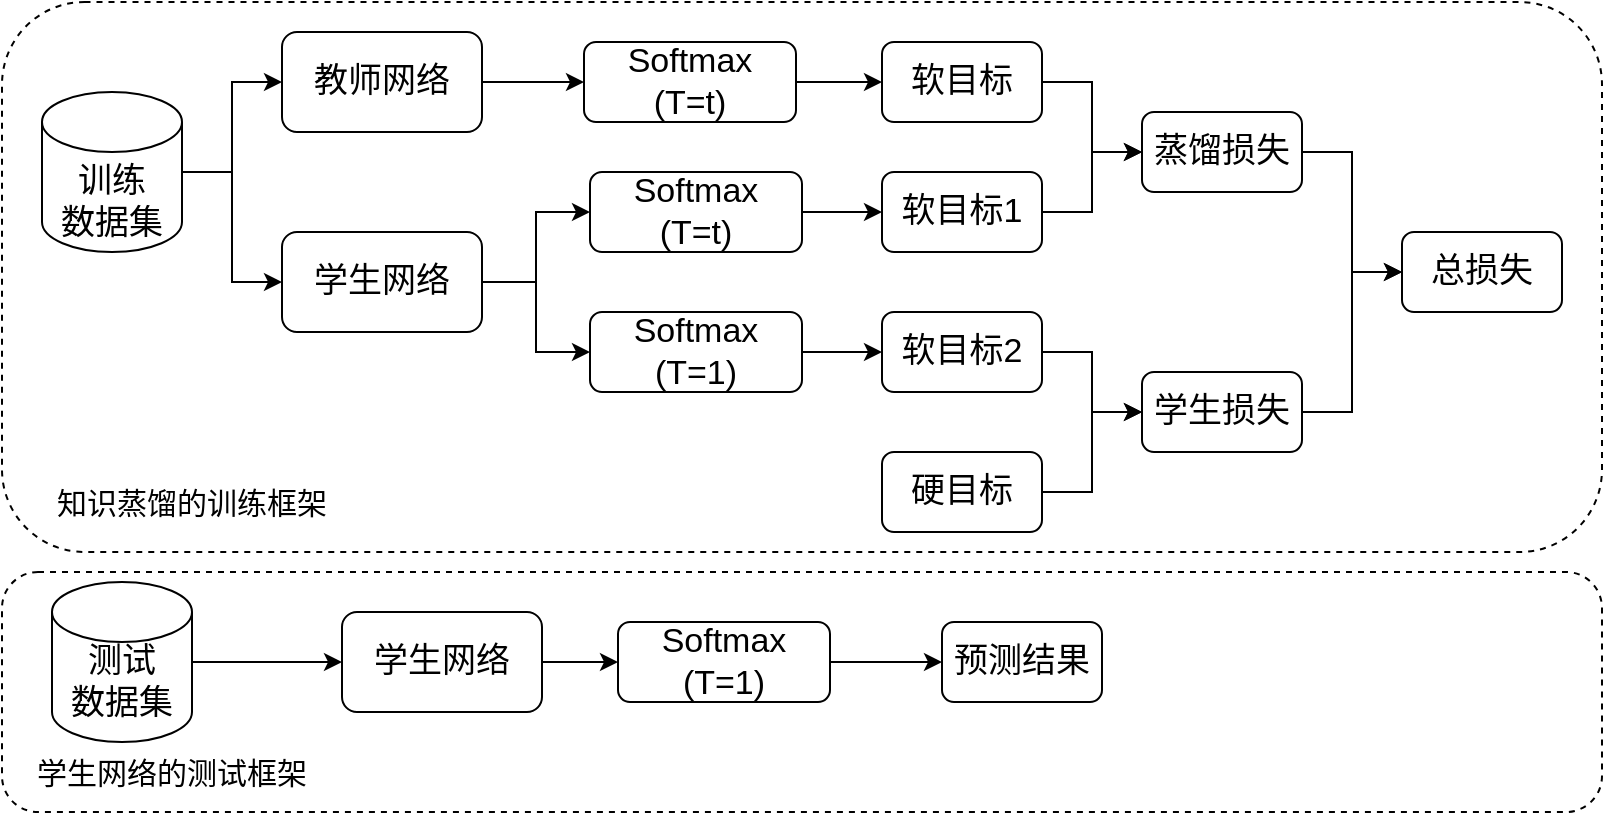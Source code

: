 <mxfile version="24.0.1" type="github">
  <diagram name="第 1 页" id="JV5PM4zSFdWLgqJ2-_8I">
    <mxGraphModel dx="1000" dy="639" grid="1" gridSize="10" guides="1" tooltips="1" connect="1" arrows="1" fold="1" page="1" pageScale="1" pageWidth="827" pageHeight="1169" math="0" shadow="0">
      <root>
        <mxCell id="0" />
        <mxCell id="1" parent="0" />
        <mxCell id="Ku2SLuR-UrPazNIIb31m-10" value="" style="rounded=1;whiteSpace=wrap;html=1;dashed=1;" vertex="1" parent="1">
          <mxGeometry y="310" width="800" height="120" as="geometry" />
        </mxCell>
        <mxCell id="Ku2SLuR-UrPazNIIb31m-9" value="" style="rounded=1;whiteSpace=wrap;html=1;dashed=1;" vertex="1" parent="1">
          <mxGeometry y="25" width="800" height="275" as="geometry" />
        </mxCell>
        <mxCell id="Fv9BBJDTee_eZu_EgSb--40" style="edgeStyle=orthogonalEdgeStyle;rounded=0;orthogonalLoop=1;jettySize=auto;html=1;exitX=1;exitY=0.5;exitDx=0;exitDy=0;exitPerimeter=0;entryX=0;entryY=0.5;entryDx=0;entryDy=0;" parent="1" source="Fv9BBJDTee_eZu_EgSb--42" target="Fv9BBJDTee_eZu_EgSb--45" edge="1">
          <mxGeometry relative="1" as="geometry" />
        </mxCell>
        <mxCell id="Fv9BBJDTee_eZu_EgSb--41" style="edgeStyle=orthogonalEdgeStyle;rounded=0;orthogonalLoop=1;jettySize=auto;html=1;entryX=0;entryY=0.5;entryDx=0;entryDy=0;" parent="1" source="Fv9BBJDTee_eZu_EgSb--42" target="Fv9BBJDTee_eZu_EgSb--48" edge="1">
          <mxGeometry relative="1" as="geometry" />
        </mxCell>
        <mxCell id="Fv9BBJDTee_eZu_EgSb--42" value="" style="shape=cylinder3;whiteSpace=wrap;html=1;boundedLbl=1;backgroundOutline=1;size=15;" parent="1" vertex="1">
          <mxGeometry x="20" y="70" width="70" height="80" as="geometry" />
        </mxCell>
        <mxCell id="Fv9BBJDTee_eZu_EgSb--43" value="&lt;font style=&quot;font-size: 17px;&quot;&gt;训练&lt;br&gt;数据集&lt;/font&gt;" style="text;html=1;align=center;verticalAlign=middle;whiteSpace=wrap;rounded=0;" parent="1" vertex="1">
          <mxGeometry x="25" y="110" width="60" height="30" as="geometry" />
        </mxCell>
        <mxCell id="Fv9BBJDTee_eZu_EgSb--44" style="edgeStyle=orthogonalEdgeStyle;rounded=0;orthogonalLoop=1;jettySize=auto;html=1;exitX=1;exitY=0.5;exitDx=0;exitDy=0;entryX=0;entryY=0.5;entryDx=0;entryDy=0;" parent="1" source="Fv9BBJDTee_eZu_EgSb--45" target="Fv9BBJDTee_eZu_EgSb--52" edge="1">
          <mxGeometry relative="1" as="geometry" />
        </mxCell>
        <mxCell id="Fv9BBJDTee_eZu_EgSb--45" value="&lt;font style=&quot;font-size: 17px;&quot;&gt;教师网络&lt;/font&gt;" style="rounded=1;whiteSpace=wrap;html=1;" parent="1" vertex="1">
          <mxGeometry x="140" y="40" width="100" height="50" as="geometry" />
        </mxCell>
        <mxCell id="Fv9BBJDTee_eZu_EgSb--46" style="edgeStyle=orthogonalEdgeStyle;rounded=0;orthogonalLoop=1;jettySize=auto;html=1;exitX=1;exitY=0.5;exitDx=0;exitDy=0;entryX=0;entryY=0.5;entryDx=0;entryDy=0;" parent="1" source="Fv9BBJDTee_eZu_EgSb--48" target="Fv9BBJDTee_eZu_EgSb--50" edge="1">
          <mxGeometry relative="1" as="geometry" />
        </mxCell>
        <mxCell id="Fv9BBJDTee_eZu_EgSb--47" style="edgeStyle=orthogonalEdgeStyle;rounded=0;orthogonalLoop=1;jettySize=auto;html=1;exitX=1;exitY=0.5;exitDx=0;exitDy=0;entryX=0;entryY=0.5;entryDx=0;entryDy=0;" parent="1" source="Fv9BBJDTee_eZu_EgSb--48" target="Fv9BBJDTee_eZu_EgSb--54" edge="1">
          <mxGeometry relative="1" as="geometry" />
        </mxCell>
        <mxCell id="Fv9BBJDTee_eZu_EgSb--48" value="&lt;font style=&quot;font-size: 17px;&quot;&gt;学生网络&lt;/font&gt;" style="rounded=1;whiteSpace=wrap;html=1;" parent="1" vertex="1">
          <mxGeometry x="140" y="140" width="100" height="50" as="geometry" />
        </mxCell>
        <mxCell id="Fv9BBJDTee_eZu_EgSb--49" style="edgeStyle=orthogonalEdgeStyle;rounded=0;orthogonalLoop=1;jettySize=auto;html=1;exitX=1;exitY=0.5;exitDx=0;exitDy=0;" parent="1" source="Fv9BBJDTee_eZu_EgSb--50" target="Fv9BBJDTee_eZu_EgSb--58" edge="1">
          <mxGeometry relative="1" as="geometry" />
        </mxCell>
        <mxCell id="Fv9BBJDTee_eZu_EgSb--50" value="&lt;font style=&quot;font-size: 17px;&quot;&gt;Softmax&lt;br&gt;(T=t)&lt;/font&gt;" style="rounded=1;whiteSpace=wrap;html=1;" parent="1" vertex="1">
          <mxGeometry x="294" y="110" width="106" height="40" as="geometry" />
        </mxCell>
        <mxCell id="Fv9BBJDTee_eZu_EgSb--51" style="edgeStyle=orthogonalEdgeStyle;rounded=0;orthogonalLoop=1;jettySize=auto;html=1;exitX=1;exitY=0.5;exitDx=0;exitDy=0;entryX=0;entryY=0.5;entryDx=0;entryDy=0;" parent="1" source="Fv9BBJDTee_eZu_EgSb--52" target="Fv9BBJDTee_eZu_EgSb--56" edge="1">
          <mxGeometry relative="1" as="geometry" />
        </mxCell>
        <mxCell id="Fv9BBJDTee_eZu_EgSb--52" value="&lt;font style=&quot;font-size: 17px;&quot;&gt;Softmax&lt;br&gt;(T=t)&lt;/font&gt;" style="rounded=1;whiteSpace=wrap;html=1;" parent="1" vertex="1">
          <mxGeometry x="291" y="45" width="106" height="40" as="geometry" />
        </mxCell>
        <mxCell id="Fv9BBJDTee_eZu_EgSb--53" style="edgeStyle=orthogonalEdgeStyle;rounded=0;orthogonalLoop=1;jettySize=auto;html=1;exitX=1;exitY=0.5;exitDx=0;exitDy=0;" parent="1" source="Fv9BBJDTee_eZu_EgSb--54" target="Fv9BBJDTee_eZu_EgSb--60" edge="1">
          <mxGeometry relative="1" as="geometry" />
        </mxCell>
        <mxCell id="Fv9BBJDTee_eZu_EgSb--54" value="&lt;font style=&quot;font-size: 17px;&quot;&gt;Softmax&lt;br&gt;(T=1)&lt;/font&gt;" style="rounded=1;whiteSpace=wrap;html=1;" parent="1" vertex="1">
          <mxGeometry x="294" y="180" width="106" height="40" as="geometry" />
        </mxCell>
        <mxCell id="Fv9BBJDTee_eZu_EgSb--55" style="edgeStyle=orthogonalEdgeStyle;rounded=0;orthogonalLoop=1;jettySize=auto;html=1;exitX=1;exitY=0.5;exitDx=0;exitDy=0;" parent="1" source="Fv9BBJDTee_eZu_EgSb--56" target="Fv9BBJDTee_eZu_EgSb--64" edge="1">
          <mxGeometry relative="1" as="geometry" />
        </mxCell>
        <mxCell id="Fv9BBJDTee_eZu_EgSb--56" value="&lt;span style=&quot;font-size: 17px;&quot;&gt;软目标&lt;/span&gt;" style="rounded=1;whiteSpace=wrap;html=1;" parent="1" vertex="1">
          <mxGeometry x="440" y="45" width="80" height="40" as="geometry" />
        </mxCell>
        <mxCell id="Fv9BBJDTee_eZu_EgSb--57" style="edgeStyle=orthogonalEdgeStyle;rounded=0;orthogonalLoop=1;jettySize=auto;html=1;entryX=0;entryY=0.5;entryDx=0;entryDy=0;" parent="1" source="Fv9BBJDTee_eZu_EgSb--58" target="Fv9BBJDTee_eZu_EgSb--64" edge="1">
          <mxGeometry relative="1" as="geometry" />
        </mxCell>
        <mxCell id="Fv9BBJDTee_eZu_EgSb--58" value="&lt;span style=&quot;font-size: 17px;&quot;&gt;软目标1&lt;/span&gt;" style="rounded=1;whiteSpace=wrap;html=1;" parent="1" vertex="1">
          <mxGeometry x="440" y="110" width="80" height="40" as="geometry" />
        </mxCell>
        <mxCell id="Fv9BBJDTee_eZu_EgSb--59" style="edgeStyle=orthogonalEdgeStyle;rounded=0;orthogonalLoop=1;jettySize=auto;html=1;" parent="1" source="Fv9BBJDTee_eZu_EgSb--60" target="Fv9BBJDTee_eZu_EgSb--66" edge="1">
          <mxGeometry relative="1" as="geometry" />
        </mxCell>
        <mxCell id="Fv9BBJDTee_eZu_EgSb--60" value="&lt;span style=&quot;font-size: 17px;&quot;&gt;软目标2&lt;/span&gt;" style="rounded=1;whiteSpace=wrap;html=1;" parent="1" vertex="1">
          <mxGeometry x="440" y="180" width="80" height="40" as="geometry" />
        </mxCell>
        <mxCell id="Fv9BBJDTee_eZu_EgSb--61" style="edgeStyle=orthogonalEdgeStyle;rounded=0;orthogonalLoop=1;jettySize=auto;html=1;exitX=1;exitY=0.5;exitDx=0;exitDy=0;entryX=0;entryY=0.5;entryDx=0;entryDy=0;" parent="1" source="Fv9BBJDTee_eZu_EgSb--62" target="Fv9BBJDTee_eZu_EgSb--66" edge="1">
          <mxGeometry relative="1" as="geometry" />
        </mxCell>
        <mxCell id="Fv9BBJDTee_eZu_EgSb--62" value="&lt;span style=&quot;font-size: 17px;&quot;&gt;硬目标&lt;/span&gt;" style="rounded=1;whiteSpace=wrap;html=1;" parent="1" vertex="1">
          <mxGeometry x="440" y="250" width="80" height="40" as="geometry" />
        </mxCell>
        <mxCell id="Fv9BBJDTee_eZu_EgSb--63" style="edgeStyle=orthogonalEdgeStyle;rounded=0;orthogonalLoop=1;jettySize=auto;html=1;exitX=1;exitY=0.5;exitDx=0;exitDy=0;entryX=0;entryY=0.5;entryDx=0;entryDy=0;" parent="1" source="Fv9BBJDTee_eZu_EgSb--64" target="Fv9BBJDTee_eZu_EgSb--67" edge="1">
          <mxGeometry relative="1" as="geometry" />
        </mxCell>
        <mxCell id="Fv9BBJDTee_eZu_EgSb--64" value="&lt;span style=&quot;font-size: 17px;&quot;&gt;蒸馏损失&lt;/span&gt;" style="rounded=1;whiteSpace=wrap;html=1;" parent="1" vertex="1">
          <mxGeometry x="570" y="80" width="80" height="40" as="geometry" />
        </mxCell>
        <mxCell id="Fv9BBJDTee_eZu_EgSb--65" style="edgeStyle=orthogonalEdgeStyle;rounded=0;orthogonalLoop=1;jettySize=auto;html=1;exitX=1;exitY=0.5;exitDx=0;exitDy=0;entryX=0;entryY=0.5;entryDx=0;entryDy=0;" parent="1" source="Fv9BBJDTee_eZu_EgSb--66" target="Fv9BBJDTee_eZu_EgSb--67" edge="1">
          <mxGeometry relative="1" as="geometry" />
        </mxCell>
        <mxCell id="Fv9BBJDTee_eZu_EgSb--66" value="&lt;span style=&quot;font-size: 17px;&quot;&gt;学生损失&lt;/span&gt;" style="rounded=1;whiteSpace=wrap;html=1;" parent="1" vertex="1">
          <mxGeometry x="570" y="210" width="80" height="40" as="geometry" />
        </mxCell>
        <mxCell id="Fv9BBJDTee_eZu_EgSb--67" value="&lt;span style=&quot;font-size: 17px;&quot;&gt;总损失&lt;/span&gt;" style="rounded=1;whiteSpace=wrap;html=1;" parent="1" vertex="1">
          <mxGeometry x="700" y="140" width="80" height="40" as="geometry" />
        </mxCell>
        <mxCell id="Ku2SLuR-UrPazNIIb31m-6" style="edgeStyle=orthogonalEdgeStyle;rounded=0;orthogonalLoop=1;jettySize=auto;html=1;exitX=1;exitY=0.5;exitDx=0;exitDy=0;exitPerimeter=0;entryX=0;entryY=0.5;entryDx=0;entryDy=0;" edge="1" parent="1" source="Ku2SLuR-UrPazNIIb31m-1" target="Ku2SLuR-UrPazNIIb31m-3">
          <mxGeometry relative="1" as="geometry" />
        </mxCell>
        <mxCell id="Ku2SLuR-UrPazNIIb31m-1" value="" style="shape=cylinder3;whiteSpace=wrap;html=1;boundedLbl=1;backgroundOutline=1;size=15;" vertex="1" parent="1">
          <mxGeometry x="25" y="315" width="70" height="80" as="geometry" />
        </mxCell>
        <mxCell id="Ku2SLuR-UrPazNIIb31m-2" value="&lt;font style=&quot;font-size: 17px;&quot;&gt;测试&lt;br&gt;数据集&lt;/font&gt;" style="text;html=1;align=center;verticalAlign=middle;whiteSpace=wrap;rounded=0;" vertex="1" parent="1">
          <mxGeometry x="30" y="350" width="60" height="30" as="geometry" />
        </mxCell>
        <mxCell id="Ku2SLuR-UrPazNIIb31m-7" style="edgeStyle=orthogonalEdgeStyle;rounded=0;orthogonalLoop=1;jettySize=auto;html=1;exitX=1;exitY=0.5;exitDx=0;exitDy=0;" edge="1" parent="1" source="Ku2SLuR-UrPazNIIb31m-3" target="Ku2SLuR-UrPazNIIb31m-4">
          <mxGeometry relative="1" as="geometry" />
        </mxCell>
        <mxCell id="Ku2SLuR-UrPazNIIb31m-3" value="&lt;font style=&quot;font-size: 17px;&quot;&gt;学生网络&lt;/font&gt;" style="rounded=1;whiteSpace=wrap;html=1;" vertex="1" parent="1">
          <mxGeometry x="170" y="330" width="100" height="50" as="geometry" />
        </mxCell>
        <mxCell id="Ku2SLuR-UrPazNIIb31m-8" style="edgeStyle=orthogonalEdgeStyle;rounded=0;orthogonalLoop=1;jettySize=auto;html=1;exitX=1;exitY=0.5;exitDx=0;exitDy=0;" edge="1" parent="1" source="Ku2SLuR-UrPazNIIb31m-4" target="Ku2SLuR-UrPazNIIb31m-5">
          <mxGeometry relative="1" as="geometry" />
        </mxCell>
        <mxCell id="Ku2SLuR-UrPazNIIb31m-4" value="&lt;font style=&quot;font-size: 17px;&quot;&gt;Softmax&lt;br&gt;(T=1)&lt;/font&gt;" style="rounded=1;whiteSpace=wrap;html=1;" vertex="1" parent="1">
          <mxGeometry x="308" y="335" width="106" height="40" as="geometry" />
        </mxCell>
        <mxCell id="Ku2SLuR-UrPazNIIb31m-5" value="&lt;span style=&quot;font-size: 17px;&quot;&gt;预测结果&lt;/span&gt;" style="rounded=1;whiteSpace=wrap;html=1;" vertex="1" parent="1">
          <mxGeometry x="470" y="335" width="80" height="40" as="geometry" />
        </mxCell>
        <mxCell id="Ku2SLuR-UrPazNIIb31m-11" value="知识蒸馏的训练框架" style="text;html=1;align=center;verticalAlign=middle;whiteSpace=wrap;rounded=0;fontSize=15;" vertex="1" parent="1">
          <mxGeometry x="20" y="260" width="150" height="30" as="geometry" />
        </mxCell>
        <mxCell id="Ku2SLuR-UrPazNIIb31m-12" value="学生网络的测试框架" style="text;html=1;align=center;verticalAlign=middle;whiteSpace=wrap;rounded=0;fontSize=15;" vertex="1" parent="1">
          <mxGeometry x="10" y="395" width="150" height="30" as="geometry" />
        </mxCell>
      </root>
    </mxGraphModel>
  </diagram>
</mxfile>
